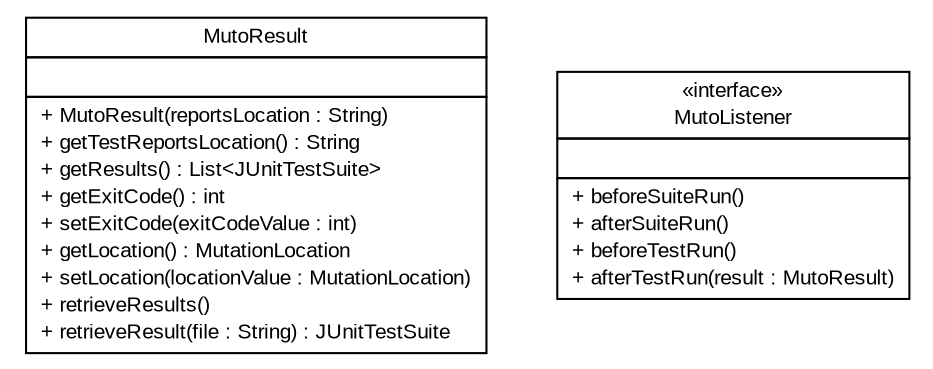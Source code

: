 #!/usr/local/bin/dot
#
# Class diagram 
# Generated by UMLGraph version R5_6 (http://www.umlgraph.org/)
#

digraph G {
	edge [fontname="arial",fontsize=10,labelfontname="arial",labelfontsize=10];
	node [fontname="arial",fontsize=10,shape=plaintext];
	nodesep=0.25;
	ranksep=0.5;
	// com.github.mkolisnyk.muto.reporter.MutoResult
	c106 [label=<<table title="com.github.mkolisnyk.muto.reporter.MutoResult" border="0" cellborder="1" cellspacing="0" cellpadding="2" port="p" href="./MutoResult.html">
		<tr><td><table border="0" cellspacing="0" cellpadding="1">
<tr><td align="center" balign="center"> MutoResult </td></tr>
		</table></td></tr>
		<tr><td><table border="0" cellspacing="0" cellpadding="1">
<tr><td align="left" balign="left">  </td></tr>
		</table></td></tr>
		<tr><td><table border="0" cellspacing="0" cellpadding="1">
<tr><td align="left" balign="left"> + MutoResult(reportsLocation : String) </td></tr>
<tr><td align="left" balign="left"> + getTestReportsLocation() : String </td></tr>
<tr><td align="left" balign="left"> + getResults() : List&lt;JUnitTestSuite&gt; </td></tr>
<tr><td align="left" balign="left"> + getExitCode() : int </td></tr>
<tr><td align="left" balign="left"> + setExitCode(exitCodeValue : int) </td></tr>
<tr><td align="left" balign="left"> + getLocation() : MutationLocation </td></tr>
<tr><td align="left" balign="left"> + setLocation(locationValue : MutationLocation) </td></tr>
<tr><td align="left" balign="left"> + retrieveResults() </td></tr>
<tr><td align="left" balign="left"> + retrieveResult(file : String) : JUnitTestSuite </td></tr>
		</table></td></tr>
		</table>>, URL="./MutoResult.html", fontname="arial", fontcolor="black", fontsize=10.0];
	// com.github.mkolisnyk.muto.reporter.MutoListener
	c107 [label=<<table title="com.github.mkolisnyk.muto.reporter.MutoListener" border="0" cellborder="1" cellspacing="0" cellpadding="2" port="p" href="./MutoListener.html">
		<tr><td><table border="0" cellspacing="0" cellpadding="1">
<tr><td align="center" balign="center"> &#171;interface&#187; </td></tr>
<tr><td align="center" balign="center"> MutoListener </td></tr>
		</table></td></tr>
		<tr><td><table border="0" cellspacing="0" cellpadding="1">
<tr><td align="left" balign="left">  </td></tr>
		</table></td></tr>
		<tr><td><table border="0" cellspacing="0" cellpadding="1">
<tr><td align="left" balign="left"> + beforeSuiteRun() </td></tr>
<tr><td align="left" balign="left"> + afterSuiteRun() </td></tr>
<tr><td align="left" balign="left"> + beforeTestRun() </td></tr>
<tr><td align="left" balign="left"> + afterTestRun(result : MutoResult) </td></tr>
		</table></td></tr>
		</table>>, URL="./MutoListener.html", fontname="arial", fontcolor="black", fontsize=10.0];
}

